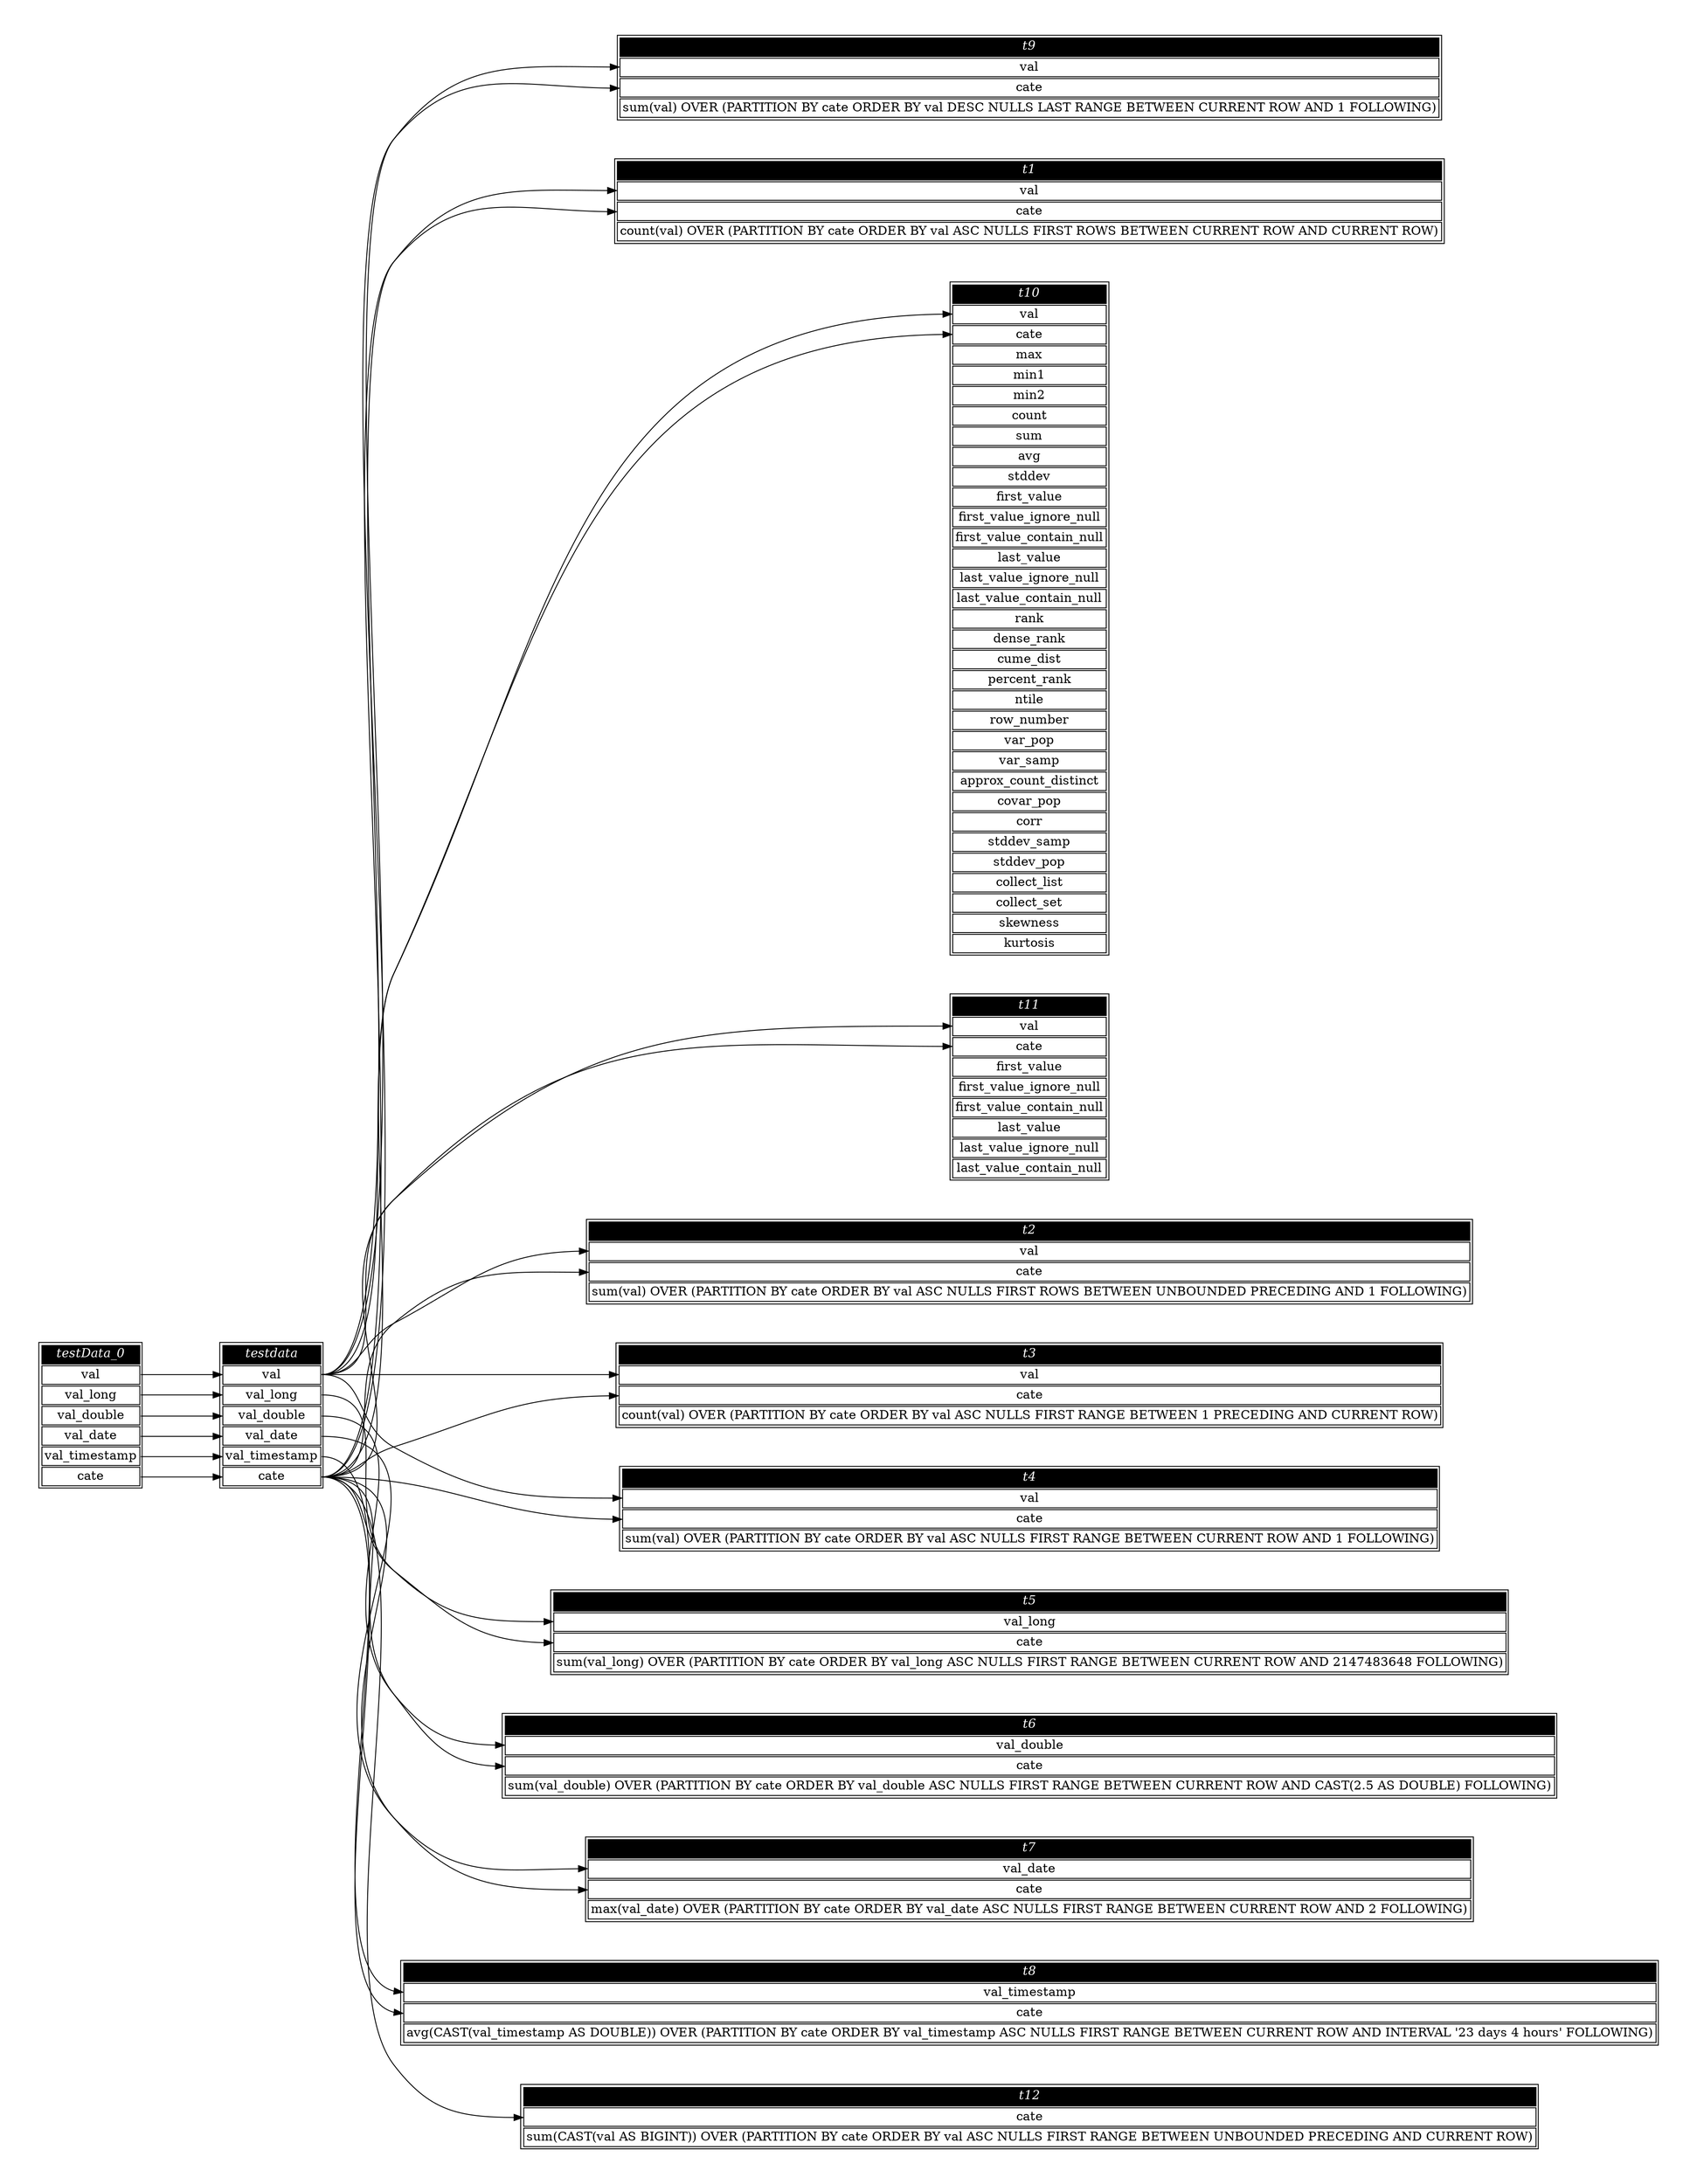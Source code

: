 // Automatically generated by SQLFlowTestSuite


digraph {
  graph [pad="0.5" nodesep="0.5" ranksep="1" fontname="Helvetica" rankdir=LR];
  node [shape=plaintext]

  
"t1" [color="black" label=<
<table>
  <tr><td bgcolor="black" port="nodeName"><i><font color="white">t1</font></i></td></tr>
  <tr><td port="0">val</td></tr>
<tr><td port="1">cate</td></tr>
<tr><td port="2">count(val) OVER (PARTITION BY cate ORDER BY val ASC NULLS FIRST ROWS BETWEEN CURRENT ROW AND CURRENT ROW)</td></tr>
</table>>];
     

"t10" [color="black" label=<
<table>
  <tr><td bgcolor="black" port="nodeName"><i><font color="white">t10</font></i></td></tr>
  <tr><td port="0">val</td></tr>
<tr><td port="1">cate</td></tr>
<tr><td port="2">max</td></tr>
<tr><td port="3">min1</td></tr>
<tr><td port="4">min2</td></tr>
<tr><td port="5">count</td></tr>
<tr><td port="6">sum</td></tr>
<tr><td port="7">avg</td></tr>
<tr><td port="8">stddev</td></tr>
<tr><td port="9">first_value</td></tr>
<tr><td port="10">first_value_ignore_null</td></tr>
<tr><td port="11">first_value_contain_null</td></tr>
<tr><td port="12">last_value</td></tr>
<tr><td port="13">last_value_ignore_null</td></tr>
<tr><td port="14">last_value_contain_null</td></tr>
<tr><td port="15">rank</td></tr>
<tr><td port="16">dense_rank</td></tr>
<tr><td port="17">cume_dist</td></tr>
<tr><td port="18">percent_rank</td></tr>
<tr><td port="19">ntile</td></tr>
<tr><td port="20">row_number</td></tr>
<tr><td port="21">var_pop</td></tr>
<tr><td port="22">var_samp</td></tr>
<tr><td port="23">approx_count_distinct</td></tr>
<tr><td port="24">covar_pop</td></tr>
<tr><td port="25">corr</td></tr>
<tr><td port="26">stddev_samp</td></tr>
<tr><td port="27">stddev_pop</td></tr>
<tr><td port="28">collect_list</td></tr>
<tr><td port="29">collect_set</td></tr>
<tr><td port="30">skewness</td></tr>
<tr><td port="31">kurtosis</td></tr>
</table>>];
     

"t11" [color="black" label=<
<table>
  <tr><td bgcolor="black" port="nodeName"><i><font color="white">t11</font></i></td></tr>
  <tr><td port="0">val</td></tr>
<tr><td port="1">cate</td></tr>
<tr><td port="2">first_value</td></tr>
<tr><td port="3">first_value_ignore_null</td></tr>
<tr><td port="4">first_value_contain_null</td></tr>
<tr><td port="5">last_value</td></tr>
<tr><td port="6">last_value_ignore_null</td></tr>
<tr><td port="7">last_value_contain_null</td></tr>
</table>>];
     

"t12" [color="black" label=<
<table>
  <tr><td bgcolor="black" port="nodeName"><i><font color="white">t12</font></i></td></tr>
  <tr><td port="0">cate</td></tr>
<tr><td port="1">sum(CAST(val AS BIGINT)) OVER (PARTITION BY cate ORDER BY val ASC NULLS FIRST RANGE BETWEEN UNBOUNDED PRECEDING AND CURRENT ROW)</td></tr>
</table>>];
     

"t2" [color="black" label=<
<table>
  <tr><td bgcolor="black" port="nodeName"><i><font color="white">t2</font></i></td></tr>
  <tr><td port="0">val</td></tr>
<tr><td port="1">cate</td></tr>
<tr><td port="2">sum(val) OVER (PARTITION BY cate ORDER BY val ASC NULLS FIRST ROWS BETWEEN UNBOUNDED PRECEDING AND 1 FOLLOWING)</td></tr>
</table>>];
     

"t3" [color="black" label=<
<table>
  <tr><td bgcolor="black" port="nodeName"><i><font color="white">t3</font></i></td></tr>
  <tr><td port="0">val</td></tr>
<tr><td port="1">cate</td></tr>
<tr><td port="2">count(val) OVER (PARTITION BY cate ORDER BY val ASC NULLS FIRST RANGE BETWEEN 1 PRECEDING AND CURRENT ROW)</td></tr>
</table>>];
     

"t4" [color="black" label=<
<table>
  <tr><td bgcolor="black" port="nodeName"><i><font color="white">t4</font></i></td></tr>
  <tr><td port="0">val</td></tr>
<tr><td port="1">cate</td></tr>
<tr><td port="2">sum(val) OVER (PARTITION BY cate ORDER BY val ASC NULLS FIRST RANGE BETWEEN CURRENT ROW AND 1 FOLLOWING)</td></tr>
</table>>];
     

"t5" [color="black" label=<
<table>
  <tr><td bgcolor="black" port="nodeName"><i><font color="white">t5</font></i></td></tr>
  <tr><td port="0">val_long</td></tr>
<tr><td port="1">cate</td></tr>
<tr><td port="2">sum(val_long) OVER (PARTITION BY cate ORDER BY val_long ASC NULLS FIRST RANGE BETWEEN CURRENT ROW AND 2147483648 FOLLOWING)</td></tr>
</table>>];
     

"t6" [color="black" label=<
<table>
  <tr><td bgcolor="black" port="nodeName"><i><font color="white">t6</font></i></td></tr>
  <tr><td port="0">val_double</td></tr>
<tr><td port="1">cate</td></tr>
<tr><td port="2">sum(val_double) OVER (PARTITION BY cate ORDER BY val_double ASC NULLS FIRST RANGE BETWEEN CURRENT ROW AND CAST(2.5 AS DOUBLE) FOLLOWING)</td></tr>
</table>>];
     

"t7" [color="black" label=<
<table>
  <tr><td bgcolor="black" port="nodeName"><i><font color="white">t7</font></i></td></tr>
  <tr><td port="0">val_date</td></tr>
<tr><td port="1">cate</td></tr>
<tr><td port="2">max(val_date) OVER (PARTITION BY cate ORDER BY val_date ASC NULLS FIRST RANGE BETWEEN CURRENT ROW AND 2 FOLLOWING)</td></tr>
</table>>];
     

"t8" [color="black" label=<
<table>
  <tr><td bgcolor="black" port="nodeName"><i><font color="white">t8</font></i></td></tr>
  <tr><td port="0">val_timestamp</td></tr>
<tr><td port="1">cate</td></tr>
<tr><td port="2">avg(CAST(val_timestamp AS DOUBLE)) OVER (PARTITION BY cate ORDER BY val_timestamp ASC NULLS FIRST RANGE BETWEEN CURRENT ROW AND INTERVAL '23 days 4 hours' FOLLOWING)</td></tr>
</table>>];
     

"t9" [color="black" label=<
<table>
  <tr><td bgcolor="black" port="nodeName"><i><font color="white">t9</font></i></td></tr>
  <tr><td port="0">val</td></tr>
<tr><td port="1">cate</td></tr>
<tr><td port="2">sum(val) OVER (PARTITION BY cate ORDER BY val DESC NULLS LAST RANGE BETWEEN CURRENT ROW AND 1 FOLLOWING)</td></tr>
</table>>];
     

"testData_0" [color="black" label=<
<table>
  <tr><td bgcolor="black" port="nodeName"><i><font color="white">testData_0</font></i></td></tr>
  <tr><td port="0">val</td></tr>
<tr><td port="1">val_long</td></tr>
<tr><td port="2">val_double</td></tr>
<tr><td port="3">val_date</td></tr>
<tr><td port="4">val_timestamp</td></tr>
<tr><td port="5">cate</td></tr>
</table>>];
     

"testdata" [color="black" label=<
<table>
  <tr><td bgcolor="black" port="nodeName"><i><font color="white">testdata</font></i></td></tr>
  <tr><td port="0">val</td></tr>
<tr><td port="1">val_long</td></tr>
<tr><td port="2">val_double</td></tr>
<tr><td port="3">val_date</td></tr>
<tr><td port="4">val_timestamp</td></tr>
<tr><td port="5">cate</td></tr>
</table>>];
     
  "testData_0":0 -> "testdata":0;
"testData_0":1 -> "testdata":1;
"testData_0":2 -> "testdata":2;
"testData_0":3 -> "testdata":3;
"testData_0":4 -> "testdata":4;
"testData_0":5 -> "testdata":5;
"testdata":0 -> "t1":0;
"testdata":0 -> "t10":0;
"testdata":0 -> "t11":0;
"testdata":0 -> "t2":0;
"testdata":0 -> "t3":0;
"testdata":0 -> "t4":0;
"testdata":0 -> "t9":0;
"testdata":1 -> "t5":0;
"testdata":2 -> "t6":0;
"testdata":3 -> "t7":0;
"testdata":4 -> "t8":0;
"testdata":5 -> "t1":1;
"testdata":5 -> "t10":1;
"testdata":5 -> "t11":1;
"testdata":5 -> "t12":0;
"testdata":5 -> "t2":1;
"testdata":5 -> "t3":1;
"testdata":5 -> "t4":1;
"testdata":5 -> "t5":1;
"testdata":5 -> "t6":1;
"testdata":5 -> "t7":1;
"testdata":5 -> "t8":1;
"testdata":5 -> "t9":1;
}
       